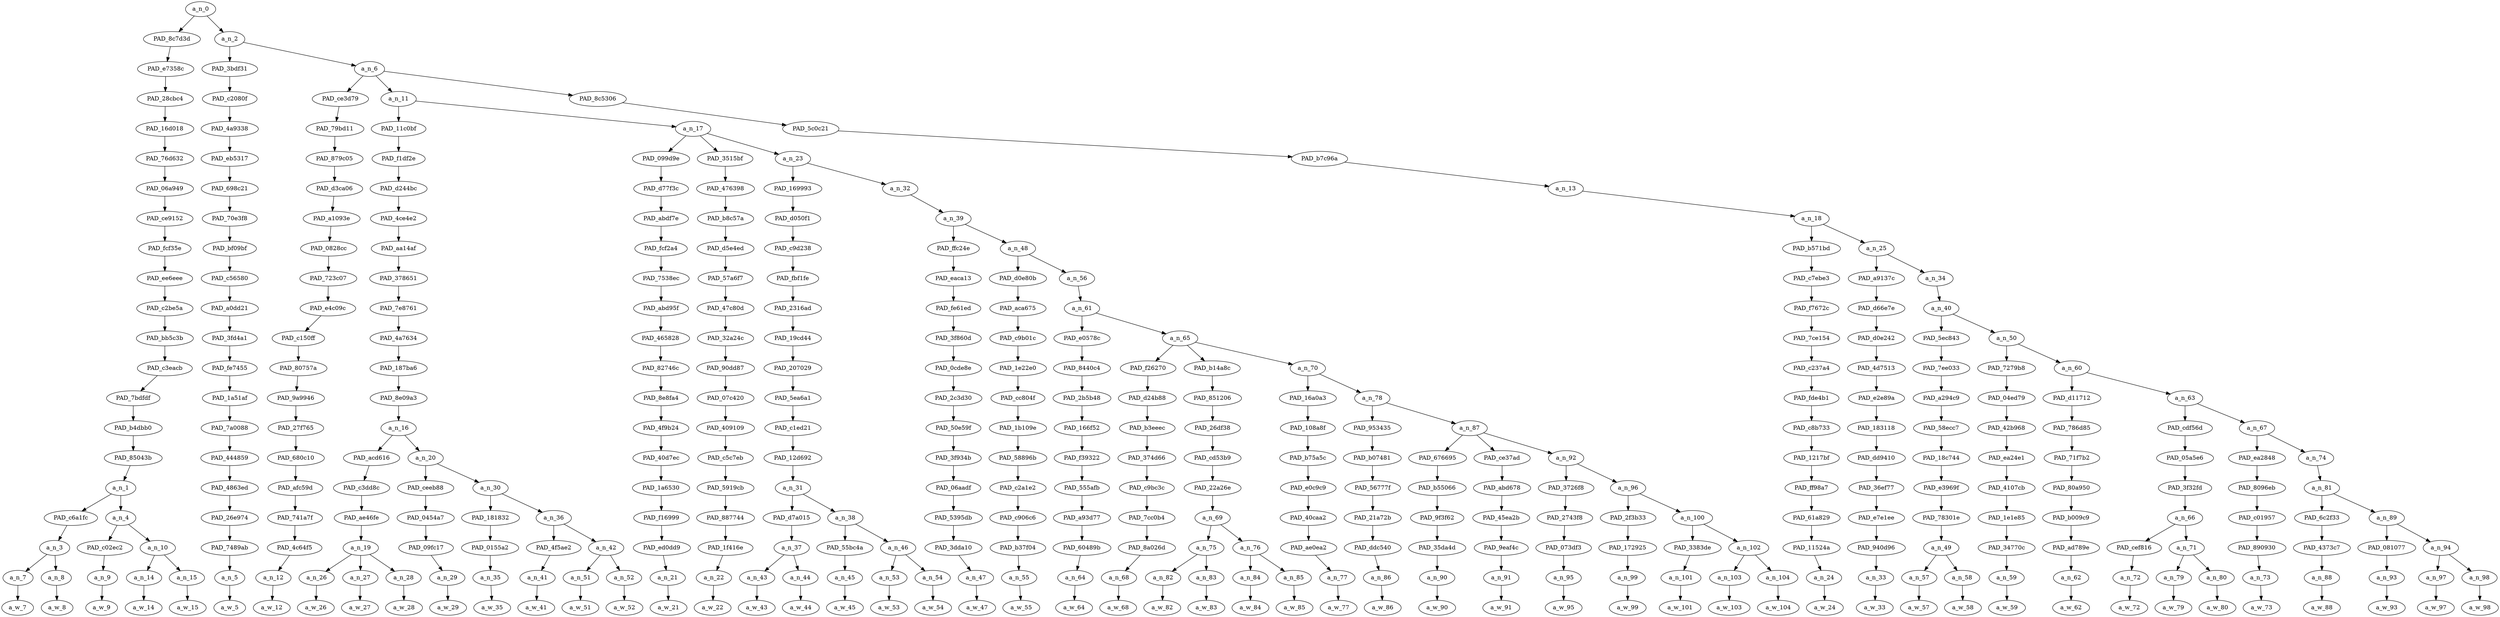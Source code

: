 strict digraph "" {
	a_n_0	[div_dir=-1,
		index=0,
		level=20,
		pos="9.614705403645832,20!",
		text_span="[0, 1, 2, 3, 4, 5, 6, 7, 8, 9, 10, 11, 12, 13, 14, 15, 16, 17, 18, 19, 20, 21, 22, 23, 24, 25, 26, 27, 28, 29, 30, 31, 32, 33, 34, \
35, 36, 37, 38, 39, 40, 41, 42, 43, 44, 45, 46, 47, 48, 49, 50, 51, 52]",
		value=0.99999999];
	PAD_8c7d3d	[div_dir=-1,
		index=0,
		level=19,
		pos="1.625,19!",
		text_span="[0, 1, 2, 3, 4]",
		value=0.19757138];
	a_n_0 -> PAD_8c7d3d;
	a_n_2	[div_dir=1,
		index=1,
		level=19,
		pos="17.604410807291664,19!",
		text_span="[5, 6, 7, 8, 9, 10, 11, 12, 13, 14, 15, 16, 17, 18, 19, 20, 21, 22, 23, 24, 25, 26, 27, 28, 29, 30, 31, 32, 33, 34, 35, 36, 37, \
38, 39, 40, 41, 42, 43, 44, 45, 46, 47, 48, 49, 50, 51, 52]",
		value=0.80240017];
	a_n_0 -> a_n_2;
	PAD_e7358c	[div_dir=-1,
		index=0,
		level=18,
		pos="1.625,18!",
		text_span="[0, 1, 2, 3, 4]",
		value=0.19757138];
	PAD_8c7d3d -> PAD_e7358c;
	PAD_28cbc4	[div_dir=-1,
		index=0,
		level=17,
		pos="1.625,17!",
		text_span="[0, 1, 2, 3, 4]",
		value=0.19757138];
	PAD_e7358c -> PAD_28cbc4;
	PAD_16d018	[div_dir=-1,
		index=0,
		level=16,
		pos="1.625,16!",
		text_span="[0, 1, 2, 3, 4]",
		value=0.19757138];
	PAD_28cbc4 -> PAD_16d018;
	PAD_76d632	[div_dir=-1,
		index=0,
		level=15,
		pos="1.625,15!",
		text_span="[0, 1, 2, 3, 4]",
		value=0.19757138];
	PAD_16d018 -> PAD_76d632;
	PAD_06a949	[div_dir=-1,
		index=0,
		level=14,
		pos="1.625,14!",
		text_span="[0, 1, 2, 3, 4]",
		value=0.19757138];
	PAD_76d632 -> PAD_06a949;
	PAD_ce9152	[div_dir=-1,
		index=0,
		level=13,
		pos="1.625,13!",
		text_span="[0, 1, 2, 3, 4]",
		value=0.19757138];
	PAD_06a949 -> PAD_ce9152;
	PAD_fcf35e	[div_dir=-1,
		index=0,
		level=12,
		pos="1.625,12!",
		text_span="[0, 1, 2, 3, 4]",
		value=0.19757138];
	PAD_ce9152 -> PAD_fcf35e;
	PAD_ee6eee	[div_dir=-1,
		index=0,
		level=11,
		pos="1.625,11!",
		text_span="[0, 1, 2, 3, 4]",
		value=0.19757138];
	PAD_fcf35e -> PAD_ee6eee;
	PAD_c2be5a	[div_dir=-1,
		index=0,
		level=10,
		pos="1.625,10!",
		text_span="[0, 1, 2, 3, 4]",
		value=0.19757138];
	PAD_ee6eee -> PAD_c2be5a;
	PAD_bb5c3b	[div_dir=-1,
		index=0,
		level=9,
		pos="1.625,9!",
		text_span="[0, 1, 2, 3, 4]",
		value=0.19757138];
	PAD_c2be5a -> PAD_bb5c3b;
	PAD_c3eacb	[div_dir=-1,
		index=0,
		level=8,
		pos="1.625,8!",
		text_span="[0, 1, 2, 3, 4]",
		value=0.19757138];
	PAD_bb5c3b -> PAD_c3eacb;
	PAD_7bdfdf	[div_dir=-1,
		index=0,
		level=7,
		pos="1.625,7!",
		text_span="[0, 1, 2, 3, 4]",
		value=0.19757138];
	PAD_c3eacb -> PAD_7bdfdf;
	PAD_b4dbb0	[div_dir=-1,
		index=0,
		level=6,
		pos="1.625,6!",
		text_span="[0, 1, 2, 3, 4]",
		value=0.19757138];
	PAD_7bdfdf -> PAD_b4dbb0;
	PAD_85043b	[div_dir=-1,
		index=0,
		level=5,
		pos="1.625,5!",
		text_span="[0, 1, 2, 3, 4]",
		value=0.19757138];
	PAD_b4dbb0 -> PAD_85043b;
	a_n_1	[div_dir=-1,
		index=0,
		level=4,
		pos="1.625,4!",
		text_span="[0, 1, 2, 3, 4]",
		value=0.19757138];
	PAD_85043b -> a_n_1;
	PAD_c6a1fc	[div_dir=-1,
		index=0,
		level=3,
		pos="0.5,3!",
		text_span="[0, 1]",
		value=0.09337843];
	a_n_1 -> PAD_c6a1fc;
	a_n_4	[div_dir=-1,
		index=1,
		level=3,
		pos="2.75,3!",
		text_span="[2, 3, 4]",
		value=0.10400933];
	a_n_1 -> a_n_4;
	a_n_3	[div_dir=-1,
		index=0,
		level=2,
		pos="0.5,2!",
		text_span="[0, 1]",
		value=0.09337843];
	PAD_c6a1fc -> a_n_3;
	a_n_7	[div_dir=1,
		index=0,
		level=1,
		pos="0.0,1!",
		text_span="[0]",
		value=0.03111547];
	a_n_3 -> a_n_7;
	a_n_8	[div_dir=-1,
		index=1,
		level=1,
		pos="1.0,1!",
		text_span="[1]",
		value=0.06207577];
	a_n_3 -> a_n_8;
	a_w_7	[div_dir=0,
		index=0,
		level=0,
		pos="0,0!",
		text_span="[0]",
		value="<user>"];
	a_n_7 -> a_w_7;
	a_w_8	[div_dir=0,
		index=1,
		level=0,
		pos="1,0!",
		text_span="[1]",
		value=talmud];
	a_n_8 -> a_w_8;
	PAD_c02ec2	[div_dir=1,
		index=1,
		level=2,
		pos="2.0,2!",
		text_span="[2]",
		value=0.02186149];
	a_n_4 -> PAD_c02ec2;
	a_n_10	[div_dir=-1,
		index=2,
		level=2,
		pos="3.5,2!",
		text_span="[3, 4]",
		value=0.08204531];
	a_n_4 -> a_n_10;
	a_n_9	[div_dir=1,
		index=2,
		level=1,
		pos="2.0,1!",
		text_span="[2]",
		value=0.02186149];
	PAD_c02ec2 -> a_n_9;
	a_w_9	[div_dir=0,
		index=2,
		level=0,
		pos="2,0!",
		text_span="[2]",
		value=according];
	a_n_9 -> a_w_9;
	a_n_14	[div_dir=1,
		index=3,
		level=1,
		pos="3.0,1!",
		text_span="[3]",
		value=0.01807758];
	a_n_10 -> a_n_14;
	a_n_15	[div_dir=-1,
		index=4,
		level=1,
		pos="4.0,1!",
		text_span="[4]",
		value=0.06377035];
	a_n_10 -> a_n_15;
	a_w_14	[div_dir=0,
		index=3,
		level=0,
		pos="3,0!",
		text_span="[3]",
		value=to];
	a_n_14 -> a_w_14;
	a_w_15	[div_dir=0,
		index=4,
		level=0,
		pos="4,0!",
		text_span="[4]",
		value=jews];
	a_n_15 -> a_w_15;
	PAD_3bdf31	[div_dir=1,
		index=1,
		level=18,
		pos="5.0,18!",
		text_span="[5]",
		value=0.01965398];
	a_n_2 -> PAD_3bdf31;
	a_n_6	[div_dir=1,
		index=2,
		level=18,
		pos="30.208821614583332,18!",
		text_span="[6, 7, 8, 9, 10, 11, 12, 13, 14, 15, 16, 17, 18, 19, 20, 21, 22, 23, 24, 25, 26, 27, 28, 29, 30, 31, 32, 33, 34, 35, 36, 37, 38, \
39, 40, 41, 42, 43, 44, 45, 46, 47, 48, 49, 50, 51, 52]",
		value=0.78272343];
	a_n_2 -> a_n_6;
	PAD_c2080f	[div_dir=1,
		index=1,
		level=17,
		pos="5.0,17!",
		text_span="[5]",
		value=0.01965398];
	PAD_3bdf31 -> PAD_c2080f;
	PAD_4a9338	[div_dir=1,
		index=1,
		level=16,
		pos="5.0,16!",
		text_span="[5]",
		value=0.01965398];
	PAD_c2080f -> PAD_4a9338;
	PAD_eb5317	[div_dir=1,
		index=1,
		level=15,
		pos="5.0,15!",
		text_span="[5]",
		value=0.01965398];
	PAD_4a9338 -> PAD_eb5317;
	PAD_698c21	[div_dir=1,
		index=1,
		level=14,
		pos="5.0,14!",
		text_span="[5]",
		value=0.01965398];
	PAD_eb5317 -> PAD_698c21;
	PAD_70e3f8	[div_dir=1,
		index=1,
		level=13,
		pos="5.0,13!",
		text_span="[5]",
		value=0.01965398];
	PAD_698c21 -> PAD_70e3f8;
	PAD_bf09bf	[div_dir=1,
		index=1,
		level=12,
		pos="5.0,12!",
		text_span="[5]",
		value=0.01965398];
	PAD_70e3f8 -> PAD_bf09bf;
	PAD_c56580	[div_dir=1,
		index=1,
		level=11,
		pos="5.0,11!",
		text_span="[5]",
		value=0.01965398];
	PAD_bf09bf -> PAD_c56580;
	PAD_a0dd21	[div_dir=1,
		index=1,
		level=10,
		pos="5.0,10!",
		text_span="[5]",
		value=0.01965398];
	PAD_c56580 -> PAD_a0dd21;
	PAD_3fd4a1	[div_dir=1,
		index=1,
		level=9,
		pos="5.0,9!",
		text_span="[5]",
		value=0.01965398];
	PAD_a0dd21 -> PAD_3fd4a1;
	PAD_fe7455	[div_dir=1,
		index=1,
		level=8,
		pos="5.0,8!",
		text_span="[5]",
		value=0.01965398];
	PAD_3fd4a1 -> PAD_fe7455;
	PAD_1a51af	[div_dir=1,
		index=1,
		level=7,
		pos="5.0,7!",
		text_span="[5]",
		value=0.01965398];
	PAD_fe7455 -> PAD_1a51af;
	PAD_7a0088	[div_dir=1,
		index=1,
		level=6,
		pos="5.0,6!",
		text_span="[5]",
		value=0.01965398];
	PAD_1a51af -> PAD_7a0088;
	PAD_444859	[div_dir=1,
		index=1,
		level=5,
		pos="5.0,5!",
		text_span="[5]",
		value=0.01965398];
	PAD_7a0088 -> PAD_444859;
	PAD_4863ed	[div_dir=1,
		index=1,
		level=4,
		pos="5.0,4!",
		text_span="[5]",
		value=0.01965398];
	PAD_444859 -> PAD_4863ed;
	PAD_26e974	[div_dir=1,
		index=2,
		level=3,
		pos="5.0,3!",
		text_span="[5]",
		value=0.01965398];
	PAD_4863ed -> PAD_26e974;
	PAD_7489ab	[div_dir=1,
		index=3,
		level=2,
		pos="5.0,2!",
		text_span="[5]",
		value=0.01965398];
	PAD_26e974 -> PAD_7489ab;
	a_n_5	[div_dir=1,
		index=5,
		level=1,
		pos="5.0,1!",
		text_span="[5]",
		value=0.01965398];
	PAD_7489ab -> a_n_5;
	a_w_5	[div_dir=0,
		index=5,
		level=0,
		pos="5,0!",
		text_span="[5]",
		value=is];
	a_n_5 -> a_w_5;
	PAD_ce3d79	[div_dir=1,
		index=3,
		level=17,
		pos="38.0,17!",
		text_span="[38]",
		value=0.02172641];
	a_n_6 -> PAD_ce3d79;
	a_n_11	[div_dir=1,
		index=2,
		level=17,
		pos="12.38916015625,17!",
		text_span="[6, 7, 8, 9, 10, 11, 12, 13, 14, 15, 16, 17, 18, 19, 20, 21, 22, 23, 24, 25, 26, 27, 28, 29, 30, 31, 32, 33, 34, 35, 36, 37]",
		value=0.58227749];
	a_n_6 -> a_n_11;
	PAD_8c5306	[div_dir=-1,
		index=4,
		level=17,
		pos="40.2373046875,17!",
		text_span="[39, 40, 41, 42, 43, 44, 45, 46, 47, 48, 49, 50, 51, 52]",
		value=0.17869852];
	a_n_6 -> PAD_8c5306;
	PAD_79bd11	[div_dir=1,
		index=4,
		level=16,
		pos="38.0,16!",
		text_span="[38]",
		value=0.02172641];
	PAD_ce3d79 -> PAD_79bd11;
	PAD_879c05	[div_dir=1,
		index=6,
		level=15,
		pos="38.0,15!",
		text_span="[38]",
		value=0.02172641];
	PAD_79bd11 -> PAD_879c05;
	PAD_d3ca06	[div_dir=1,
		index=7,
		level=14,
		pos="38.0,14!",
		text_span="[38]",
		value=0.02172641];
	PAD_879c05 -> PAD_d3ca06;
	PAD_a1093e	[div_dir=1,
		index=7,
		level=13,
		pos="38.0,13!",
		text_span="[38]",
		value=0.02172641];
	PAD_d3ca06 -> PAD_a1093e;
	PAD_0828cc	[div_dir=1,
		index=8,
		level=12,
		pos="38.0,12!",
		text_span="[38]",
		value=0.02172641];
	PAD_a1093e -> PAD_0828cc;
	PAD_723c07	[div_dir=1,
		index=9,
		level=11,
		pos="38.0,11!",
		text_span="[38]",
		value=0.02172641];
	PAD_0828cc -> PAD_723c07;
	PAD_e4c09c	[div_dir=1,
		index=9,
		level=10,
		pos="38.0,10!",
		text_span="[38]",
		value=0.02172641];
	PAD_723c07 -> PAD_e4c09c;
	PAD_c150ff	[div_dir=1,
		index=10,
		level=9,
		pos="38.0,9!",
		text_span="[38]",
		value=0.02172641];
	PAD_e4c09c -> PAD_c150ff;
	PAD_80757a	[div_dir=1,
		index=12,
		level=8,
		pos="38.0,8!",
		text_span="[38]",
		value=0.02172641];
	PAD_c150ff -> PAD_80757a;
	PAD_9a9946	[div_dir=1,
		index=13,
		level=7,
		pos="38.0,7!",
		text_span="[38]",
		value=0.02172641];
	PAD_80757a -> PAD_9a9946;
	PAD_27f765	[div_dir=1,
		index=14,
		level=6,
		pos="38.0,6!",
		text_span="[38]",
		value=0.02172641];
	PAD_9a9946 -> PAD_27f765;
	PAD_680c10	[div_dir=1,
		index=17,
		level=5,
		pos="38.0,5!",
		text_span="[38]",
		value=0.02172641];
	PAD_27f765 -> PAD_680c10;
	PAD_afc59d	[div_dir=1,
		index=19,
		level=4,
		pos="38.0,4!",
		text_span="[38]",
		value=0.02172641];
	PAD_680c10 -> PAD_afc59d;
	PAD_741a7f	[div_dir=1,
		index=23,
		level=3,
		pos="38.0,3!",
		text_span="[38]",
		value=0.02172641];
	PAD_afc59d -> PAD_741a7f;
	PAD_4c64f5	[div_dir=1,
		index=28,
		level=2,
		pos="38.0,2!",
		text_span="[38]",
		value=0.02172641];
	PAD_741a7f -> PAD_4c64f5;
	a_n_12	[div_dir=1,
		index=38,
		level=1,
		pos="38.0,1!",
		text_span="[38]",
		value=0.02172641];
	PAD_4c64f5 -> a_n_12;
	a_w_12	[div_dir=0,
		index=38,
		level=0,
		pos="38,0!",
		text_span="[38]",
		value=plus];
	a_n_12 -> a_w_12;
	PAD_11c0bf	[div_dir=-1,
		index=2,
		level=16,
		pos="8.46875,16!",
		text_span="[6, 7, 8, 9, 10, 11, 12, 13]",
		value=0.14988731];
	a_n_11 -> PAD_11c0bf;
	a_n_17	[div_dir=1,
		index=3,
		level=16,
		pos="16.3095703125,16!",
		text_span="[14, 15, 16, 17, 18, 19, 20, 21, 22, 23, 24, 25, 26, 27, 28, 29, 30, 31, 32, 33, 34, 35, 36, 37]",
		value=0.43238408];
	a_n_11 -> a_n_17;
	PAD_f1df2e	[div_dir=-1,
		index=2,
		level=15,
		pos="8.46875,15!",
		text_span="[6, 7, 8, 9, 10, 11, 12, 13]",
		value=0.14988731];
	PAD_11c0bf -> PAD_f1df2e;
	PAD_d244bc	[div_dir=-1,
		index=2,
		level=14,
		pos="8.46875,14!",
		text_span="[6, 7, 8, 9, 10, 11, 12, 13]",
		value=0.14988731];
	PAD_f1df2e -> PAD_d244bc;
	PAD_4ce4e2	[div_dir=-1,
		index=2,
		level=13,
		pos="8.46875,13!",
		text_span="[6, 7, 8, 9, 10, 11, 12, 13]",
		value=0.14988731];
	PAD_d244bc -> PAD_4ce4e2;
	PAD_aa14af	[div_dir=-1,
		index=2,
		level=12,
		pos="8.46875,12!",
		text_span="[6, 7, 8, 9, 10, 11, 12, 13]",
		value=0.14988731];
	PAD_4ce4e2 -> PAD_aa14af;
	PAD_378651	[div_dir=-1,
		index=2,
		level=11,
		pos="8.46875,11!",
		text_span="[6, 7, 8, 9, 10, 11, 12, 13]",
		value=0.14988731];
	PAD_aa14af -> PAD_378651;
	PAD_7e8761	[div_dir=-1,
		index=2,
		level=10,
		pos="8.46875,10!",
		text_span="[6, 7, 8, 9, 10, 11, 12, 13]",
		value=0.14988731];
	PAD_378651 -> PAD_7e8761;
	PAD_4a7634	[div_dir=-1,
		index=2,
		level=9,
		pos="8.46875,9!",
		text_span="[6, 7, 8, 9, 10, 11, 12, 13]",
		value=0.14988731];
	PAD_7e8761 -> PAD_4a7634;
	PAD_187ba6	[div_dir=-1,
		index=2,
		level=8,
		pos="8.46875,8!",
		text_span="[6, 7, 8, 9, 10, 11, 12, 13]",
		value=0.14988731];
	PAD_4a7634 -> PAD_187ba6;
	PAD_8e09a3	[div_dir=-1,
		index=2,
		level=7,
		pos="8.46875,7!",
		text_span="[6, 7, 8, 9, 10, 11, 12, 13]",
		value=0.14988731];
	PAD_187ba6 -> PAD_8e09a3;
	a_n_16	[div_dir=-1,
		index=2,
		level=6,
		pos="8.46875,6!",
		text_span="[6, 7, 8, 9, 10, 11, 12, 13]",
		value=0.14988731];
	PAD_8e09a3 -> a_n_16;
	PAD_acd616	[div_dir=1,
		index=2,
		level=5,
		pos="7.0,5!",
		text_span="[6, 7, 8]",
		value=0.05696141];
	a_n_16 -> PAD_acd616;
	a_n_20	[div_dir=-1,
		index=3,
		level=5,
		pos="9.9375,5!",
		text_span="[9, 10, 11, 12, 13]",
		value=0.09290357];
	a_n_16 -> a_n_20;
	PAD_c3dd8c	[div_dir=1,
		index=2,
		level=4,
		pos="7.0,4!",
		text_span="[6, 7, 8]",
		value=0.05696141];
	PAD_acd616 -> PAD_c3dd8c;
	PAD_ae46fe	[div_dir=1,
		index=3,
		level=3,
		pos="7.0,3!",
		text_span="[6, 7, 8]",
		value=0.05696141];
	PAD_c3dd8c -> PAD_ae46fe;
	a_n_19	[div_dir=1,
		index=4,
		level=2,
		pos="7.0,2!",
		text_span="[6, 7, 8]",
		value=0.05696141];
	PAD_ae46fe -> a_n_19;
	a_n_26	[div_dir=1,
		index=6,
		level=1,
		pos="6.0,1!",
		text_span="[6]",
		value=0.01378838];
	a_n_19 -> a_n_26;
	a_n_27	[div_dir=1,
		index=7,
		level=1,
		pos="7.0,1!",
		text_span="[7]",
		value=0.01806869];
	a_n_19 -> a_n_27;
	a_n_28	[div_dir=1,
		index=8,
		level=1,
		pos="8.0,1!",
		text_span="[8]",
		value=0.02499557];
	a_n_19 -> a_n_28;
	a_w_26	[div_dir=0,
		index=6,
		level=0,
		pos="6,0!",
		text_span="[6]",
		value=just];
	a_n_26 -> a_w_26;
	a_w_27	[div_dir=0,
		index=7,
		level=0,
		pos="7,0!",
		text_span="[7]",
		value=men];
	a_n_27 -> a_w_27;
	a_w_28	[div_dir=0,
		index=8,
		level=0,
		pos="8,0!",
		text_span="[8]",
		value=commentary];
	a_n_28 -> a_w_28;
	PAD_ceeb88	[div_dir=-1,
		index=3,
		level=4,
		pos="9.0,4!",
		text_span="[9]",
		value=0.03373265];
	a_n_20 -> PAD_ceeb88;
	a_n_30	[div_dir=-1,
		index=4,
		level=4,
		pos="10.875,4!",
		text_span="[10, 11, 12, 13]",
		value=0.05905806];
	a_n_20 -> a_n_30;
	PAD_0454a7	[div_dir=-1,
		index=4,
		level=3,
		pos="9.0,3!",
		text_span="[9]",
		value=0.03373265];
	PAD_ceeb88 -> PAD_0454a7;
	PAD_09fc17	[div_dir=-1,
		index=5,
		level=2,
		pos="9.0,2!",
		text_span="[9]",
		value=0.03373265];
	PAD_0454a7 -> PAD_09fc17;
	a_n_29	[div_dir=-1,
		index=9,
		level=1,
		pos="9.0,1!",
		text_span="[9]",
		value=0.03373265];
	PAD_09fc17 -> a_n_29;
	a_w_29	[div_dir=0,
		index=9,
		level=0,
		pos="9,0!",
		text_span="[9]",
		value=qur];
	a_n_29 -> a_w_29;
	PAD_181832	[div_dir=-1,
		index=5,
		level=3,
		pos="10.0,3!",
		text_span="[10]",
		value=0.01430645];
	a_n_30 -> PAD_181832;
	a_n_36	[div_dir=-1,
		index=6,
		level=3,
		pos="11.75,3!",
		text_span="[11, 12, 13]",
		value=0.04473166];
	a_n_30 -> a_n_36;
	PAD_0155a2	[div_dir=-1,
		index=6,
		level=2,
		pos="10.0,2!",
		text_span="[10]",
		value=0.01430645];
	PAD_181832 -> PAD_0155a2;
	a_n_35	[div_dir=-1,
		index=10,
		level=1,
		pos="10.0,1!",
		text_span="[10]",
		value=0.01430645];
	PAD_0155a2 -> a_n_35;
	a_w_35	[div_dir=0,
		index=10,
		level=0,
		pos="10,0!",
		text_span="[10]",
		value=an];
	a_n_35 -> a_w_35;
	PAD_4f5ae2	[div_dir=1,
		index=7,
		level=2,
		pos="11.0,2!",
		text_span="[11]",
		value=0.01306310];
	a_n_36 -> PAD_4f5ae2;
	a_n_42	[div_dir=-1,
		index=8,
		level=2,
		pos="12.5,2!",
		text_span="[12, 13]",
		value=0.03166523];
	a_n_36 -> a_n_42;
	a_n_41	[div_dir=1,
		index=11,
		level=1,
		pos="11.0,1!",
		text_span="[11]",
		value=0.01306310];
	PAD_4f5ae2 -> a_n_41;
	a_w_41	[div_dir=0,
		index=11,
		level=0,
		pos="11,0!",
		text_span="[11]",
		value=according1];
	a_n_41 -> a_w_41;
	a_n_51	[div_dir=1,
		index=12,
		level=1,
		pos="12.0,1!",
		text_span="[12]",
		value=0.00907297];
	a_n_42 -> a_n_51;
	a_n_52	[div_dir=-1,
		index=13,
		level=1,
		pos="13.0,1!",
		text_span="[13]",
		value=0.02254276];
	a_n_42 -> a_n_52;
	a_w_51	[div_dir=0,
		index=12,
		level=0,
		pos="12,0!",
		text_span="[12]",
		value=to1];
	a_n_51 -> a_w_51;
	a_w_52	[div_dir=0,
		index=13,
		level=0,
		pos="13,0!",
		text_span="[13]",
		value=muslims];
	a_n_52 -> a_w_52;
	PAD_099d9e	[div_dir=1,
		index=3,
		level=15,
		pos="14.0,15!",
		text_span="[14]",
		value=0.01137486];
	a_n_17 -> PAD_099d9e;
	PAD_3515bf	[div_dir=1,
		index=4,
		level=15,
		pos="15.0,15!",
		text_span="[15]",
		value=0.01413311];
	a_n_17 -> PAD_3515bf;
	a_n_23	[div_dir=1,
		index=5,
		level=15,
		pos="19.9287109375,15!",
		text_span="[16, 17, 18, 19, 20, 21, 22, 23, 24, 25, 26, 27, 28, 29, 30, 31, 32, 33, 34, 35, 36, 37]",
		value=0.40685632];
	a_n_17 -> a_n_23;
	PAD_d77f3c	[div_dir=1,
		index=3,
		level=14,
		pos="14.0,14!",
		text_span="[14]",
		value=0.01137486];
	PAD_099d9e -> PAD_d77f3c;
	PAD_abdf7e	[div_dir=1,
		index=3,
		level=13,
		pos="14.0,13!",
		text_span="[14]",
		value=0.01137486];
	PAD_d77f3c -> PAD_abdf7e;
	PAD_fcf2a4	[div_dir=1,
		index=3,
		level=12,
		pos="14.0,12!",
		text_span="[14]",
		value=0.01137486];
	PAD_abdf7e -> PAD_fcf2a4;
	PAD_7538ec	[div_dir=1,
		index=3,
		level=11,
		pos="14.0,11!",
		text_span="[14]",
		value=0.01137486];
	PAD_fcf2a4 -> PAD_7538ec;
	PAD_abd95f	[div_dir=1,
		index=3,
		level=10,
		pos="14.0,10!",
		text_span="[14]",
		value=0.01137486];
	PAD_7538ec -> PAD_abd95f;
	PAD_465828	[div_dir=1,
		index=3,
		level=9,
		pos="14.0,9!",
		text_span="[14]",
		value=0.01137486];
	PAD_abd95f -> PAD_465828;
	PAD_82746c	[div_dir=1,
		index=3,
		level=8,
		pos="14.0,8!",
		text_span="[14]",
		value=0.01137486];
	PAD_465828 -> PAD_82746c;
	PAD_8e8fa4	[div_dir=1,
		index=3,
		level=7,
		pos="14.0,7!",
		text_span="[14]",
		value=0.01137486];
	PAD_82746c -> PAD_8e8fa4;
	PAD_4f9b24	[div_dir=1,
		index=3,
		level=6,
		pos="14.0,6!",
		text_span="[14]",
		value=0.01137486];
	PAD_8e8fa4 -> PAD_4f9b24;
	PAD_40d7ec	[div_dir=1,
		index=4,
		level=5,
		pos="14.0,5!",
		text_span="[14]",
		value=0.01137486];
	PAD_4f9b24 -> PAD_40d7ec;
	PAD_1a6530	[div_dir=1,
		index=5,
		level=4,
		pos="14.0,4!",
		text_span="[14]",
		value=0.01137486];
	PAD_40d7ec -> PAD_1a6530;
	PAD_f16999	[div_dir=1,
		index=7,
		level=3,
		pos="14.0,3!",
		text_span="[14]",
		value=0.01137486];
	PAD_1a6530 -> PAD_f16999;
	PAD_ed0dd9	[div_dir=1,
		index=9,
		level=2,
		pos="14.0,2!",
		text_span="[14]",
		value=0.01137486];
	PAD_f16999 -> PAD_ed0dd9;
	a_n_21	[div_dir=1,
		index=14,
		level=1,
		pos="14.0,1!",
		text_span="[14]",
		value=0.01137486];
	PAD_ed0dd9 -> a_n_21;
	a_w_21	[div_dir=0,
		index=14,
		level=0,
		pos="14,0!",
		text_span="[14]",
		value=is1];
	a_n_21 -> a_w_21;
	PAD_476398	[div_dir=1,
		index=4,
		level=14,
		pos="15.0,14!",
		text_span="[15]",
		value=0.01413311];
	PAD_3515bf -> PAD_476398;
	PAD_b8c57a	[div_dir=1,
		index=4,
		level=13,
		pos="15.0,13!",
		text_span="[15]",
		value=0.01413311];
	PAD_476398 -> PAD_b8c57a;
	PAD_d5e4ed	[div_dir=1,
		index=4,
		level=12,
		pos="15.0,12!",
		text_span="[15]",
		value=0.01413311];
	PAD_b8c57a -> PAD_d5e4ed;
	PAD_57a6f7	[div_dir=1,
		index=4,
		level=11,
		pos="15.0,11!",
		text_span="[15]",
		value=0.01413311];
	PAD_d5e4ed -> PAD_57a6f7;
	PAD_47c80d	[div_dir=1,
		index=4,
		level=10,
		pos="15.0,10!",
		text_span="[15]",
		value=0.01413311];
	PAD_57a6f7 -> PAD_47c80d;
	PAD_32a24c	[div_dir=1,
		index=4,
		level=9,
		pos="15.0,9!",
		text_span="[15]",
		value=0.01413311];
	PAD_47c80d -> PAD_32a24c;
	PAD_90dd87	[div_dir=1,
		index=4,
		level=8,
		pos="15.0,8!",
		text_span="[15]",
		value=0.01413311];
	PAD_32a24c -> PAD_90dd87;
	PAD_07c420	[div_dir=1,
		index=4,
		level=7,
		pos="15.0,7!",
		text_span="[15]",
		value=0.01413311];
	PAD_90dd87 -> PAD_07c420;
	PAD_409109	[div_dir=1,
		index=4,
		level=6,
		pos="15.0,6!",
		text_span="[15]",
		value=0.01413311];
	PAD_07c420 -> PAD_409109;
	PAD_c5c7eb	[div_dir=1,
		index=5,
		level=5,
		pos="15.0,5!",
		text_span="[15]",
		value=0.01413311];
	PAD_409109 -> PAD_c5c7eb;
	PAD_5919cb	[div_dir=1,
		index=6,
		level=4,
		pos="15.0,4!",
		text_span="[15]",
		value=0.01413311];
	PAD_c5c7eb -> PAD_5919cb;
	PAD_887744	[div_dir=1,
		index=8,
		level=3,
		pos="15.0,3!",
		text_span="[15]",
		value=0.01413311];
	PAD_5919cb -> PAD_887744;
	PAD_1f416e	[div_dir=1,
		index=10,
		level=2,
		pos="15.0,2!",
		text_span="[15]",
		value=0.01413311];
	PAD_887744 -> PAD_1f416e;
	a_n_22	[div_dir=1,
		index=15,
		level=1,
		pos="15.0,1!",
		text_span="[15]",
		value=0.01413311];
	PAD_1f416e -> a_n_22;
	a_w_22	[div_dir=0,
		index=15,
		level=0,
		pos="15,0!",
		text_span="[15]",
		value=literally];
	a_n_22 -> a_w_22;
	PAD_169993	[div_dir=1,
		index=5,
		level=14,
		pos="17.625,14!",
		text_span="[16, 17, 18, 19, 20]",
		value=0.06740293];
	a_n_23 -> PAD_169993;
	a_n_32	[div_dir=-1,
		index=6,
		level=14,
		pos="22.232421875,14!",
		text_span="[21, 22, 23, 24, 25, 26, 27, 28, 29, 30, 31, 32, 33, 34, 35, 36, 37]",
		value=0.33944520];
	a_n_23 -> a_n_32;
	PAD_d050f1	[div_dir=1,
		index=5,
		level=13,
		pos="17.625,13!",
		text_span="[16, 17, 18, 19, 20]",
		value=0.06740293];
	PAD_169993 -> PAD_d050f1;
	PAD_c9d238	[div_dir=1,
		index=5,
		level=12,
		pos="17.625,12!",
		text_span="[16, 17, 18, 19, 20]",
		value=0.06740293];
	PAD_d050f1 -> PAD_c9d238;
	PAD_fbf1fe	[div_dir=1,
		index=5,
		level=11,
		pos="17.625,11!",
		text_span="[16, 17, 18, 19, 20]",
		value=0.06740293];
	PAD_c9d238 -> PAD_fbf1fe;
	PAD_2316ad	[div_dir=1,
		index=5,
		level=10,
		pos="17.625,10!",
		text_span="[16, 17, 18, 19, 20]",
		value=0.06740293];
	PAD_fbf1fe -> PAD_2316ad;
	PAD_19cd44	[div_dir=1,
		index=5,
		level=9,
		pos="17.625,9!",
		text_span="[16, 17, 18, 19, 20]",
		value=0.06740293];
	PAD_2316ad -> PAD_19cd44;
	PAD_207029	[div_dir=1,
		index=5,
		level=8,
		pos="17.625,8!",
		text_span="[16, 17, 18, 19, 20]",
		value=0.06740293];
	PAD_19cd44 -> PAD_207029;
	PAD_5ea6a1	[div_dir=1,
		index=5,
		level=7,
		pos="17.625,7!",
		text_span="[16, 17, 18, 19, 20]",
		value=0.06740293];
	PAD_207029 -> PAD_5ea6a1;
	PAD_c1ed21	[div_dir=1,
		index=5,
		level=6,
		pos="17.625,6!",
		text_span="[16, 17, 18, 19, 20]",
		value=0.06740293];
	PAD_5ea6a1 -> PAD_c1ed21;
	PAD_12d692	[div_dir=1,
		index=6,
		level=5,
		pos="17.625,5!",
		text_span="[16, 17, 18, 19, 20]",
		value=0.06740293];
	PAD_c1ed21 -> PAD_12d692;
	a_n_31	[div_dir=1,
		index=7,
		level=4,
		pos="17.625,4!",
		text_span="[16, 17, 18, 19, 20]",
		value=0.06740293];
	PAD_12d692 -> a_n_31;
	PAD_d7a015	[div_dir=1,
		index=9,
		level=3,
		pos="16.5,3!",
		text_span="[16, 17]",
		value=0.02119364];
	a_n_31 -> PAD_d7a015;
	a_n_38	[div_dir=1,
		index=10,
		level=3,
		pos="18.75,3!",
		text_span="[18, 19, 20]",
		value=0.04617388];
	a_n_31 -> a_n_38;
	a_n_37	[div_dir=1,
		index=11,
		level=2,
		pos="16.5,2!",
		text_span="[16, 17]",
		value=0.02119364];
	PAD_d7a015 -> a_n_37;
	a_n_43	[div_dir=1,
		index=16,
		level=1,
		pos="16.0,1!",
		text_span="[16]",
		value=0.00952094];
	a_n_37 -> a_n_43;
	a_n_44	[div_dir=1,
		index=17,
		level=1,
		pos="17.0,1!",
		text_span="[17]",
		value=0.01164769];
	a_n_37 -> a_n_44;
	a_w_43	[div_dir=0,
		index=16,
		level=0,
		pos="16,0!",
		text_span="[16]",
		value=the];
	a_n_43 -> a_w_43;
	a_w_44	[div_dir=0,
		index=17,
		level=0,
		pos="17,0!",
		text_span="[17]",
		value=word];
	a_n_44 -> a_w_44;
	PAD_55bc4a	[div_dir=-1,
		index=12,
		level=2,
		pos="18.0,2!",
		text_span="[18]",
		value=0.00946431];
	a_n_38 -> PAD_55bc4a;
	a_n_46	[div_dir=1,
		index=13,
		level=2,
		pos="19.5,2!",
		text_span="[19, 20]",
		value=0.03668432];
	a_n_38 -> a_n_46;
	a_n_45	[div_dir=-1,
		index=18,
		level=1,
		pos="18.0,1!",
		text_span="[18]",
		value=0.00946431];
	PAD_55bc4a -> a_n_45;
	a_w_45	[div_dir=0,
		index=18,
		level=0,
		pos="18,0!",
		text_span="[18]",
		value=of];
	a_n_45 -> a_w_45;
	a_n_53	[div_dir=1,
		index=19,
		level=1,
		pos="19.0,1!",
		text_span="[19]",
		value=0.01915669];
	a_n_46 -> a_n_53;
	a_n_54	[div_dir=1,
		index=20,
		level=1,
		pos="20.0,1!",
		text_span="[20]",
		value=0.01747945];
	a_n_46 -> a_n_54;
	a_w_53	[div_dir=0,
		index=19,
		level=0,
		pos="19,0!",
		text_span="[19]",
		value=allah];
	a_n_53 -> a_w_53;
	a_w_54	[div_dir=0,
		index=20,
		level=0,
		pos="20,0!",
		text_span="[20]",
		value=god];
	a_n_54 -> a_w_54;
	a_n_39	[div_dir=-1,
		index=6,
		level=13,
		pos="22.232421875,13!",
		text_span="[21, 22, 23, 24, 25, 26, 27, 28, 29, 30, 31, 32, 33, 34, 35, 36, 37]",
		value=0.33943493];
	a_n_32 -> a_n_39;
	PAD_ffc24e	[div_dir=-1,
		index=6,
		level=12,
		pos="21.0,12!",
		text_span="[21]",
		value=0.01371175];
	a_n_39 -> PAD_ffc24e;
	a_n_48	[div_dir=1,
		index=7,
		level=12,
		pos="23.46484375,12!",
		text_span="[22, 23, 24, 25, 26, 27, 28, 29, 30, 31, 32, 33, 34, 35, 36, 37]",
		value=0.32571292];
	a_n_39 -> a_n_48;
	PAD_eaca13	[div_dir=-1,
		index=6,
		level=11,
		pos="21.0,11!",
		text_span="[21]",
		value=0.01371175];
	PAD_ffc24e -> PAD_eaca13;
	PAD_fe61ed	[div_dir=-1,
		index=6,
		level=10,
		pos="21.0,10!",
		text_span="[21]",
		value=0.01371175];
	PAD_eaca13 -> PAD_fe61ed;
	PAD_3f860d	[div_dir=-1,
		index=6,
		level=9,
		pos="21.0,9!",
		text_span="[21]",
		value=0.01371175];
	PAD_fe61ed -> PAD_3f860d;
	PAD_0cde8e	[div_dir=-1,
		index=6,
		level=8,
		pos="21.0,8!",
		text_span="[21]",
		value=0.01371175];
	PAD_3f860d -> PAD_0cde8e;
	PAD_2c3d30	[div_dir=-1,
		index=6,
		level=7,
		pos="21.0,7!",
		text_span="[21]",
		value=0.01371175];
	PAD_0cde8e -> PAD_2c3d30;
	PAD_50e59f	[div_dir=-1,
		index=6,
		level=6,
		pos="21.0,6!",
		text_span="[21]",
		value=0.01371175];
	PAD_2c3d30 -> PAD_50e59f;
	PAD_3f934b	[div_dir=-1,
		index=7,
		level=5,
		pos="21.0,5!",
		text_span="[21]",
		value=0.01371175];
	PAD_50e59f -> PAD_3f934b;
	PAD_06aadf	[div_dir=-1,
		index=8,
		level=4,
		pos="21.0,4!",
		text_span="[21]",
		value=0.01371175];
	PAD_3f934b -> PAD_06aadf;
	PAD_5395db	[div_dir=-1,
		index=11,
		level=3,
		pos="21.0,3!",
		text_span="[21]",
		value=0.01371175];
	PAD_06aadf -> PAD_5395db;
	PAD_3dda10	[div_dir=-1,
		index=14,
		level=2,
		pos="21.0,2!",
		text_span="[21]",
		value=0.01371175];
	PAD_5395db -> PAD_3dda10;
	a_n_47	[div_dir=-1,
		index=21,
		level=1,
		pos="21.0,1!",
		text_span="[21]",
		value=0.01371175];
	PAD_3dda10 -> a_n_47;
	a_w_47	[div_dir=0,
		index=21,
		level=0,
		pos="21,0!",
		text_span="[21]",
		value=we];
	a_n_47 -> a_w_47;
	PAD_d0e80b	[div_dir=1,
		index=7,
		level=11,
		pos="22.0,11!",
		text_span="[22]",
		value=0.01052251];
	a_n_48 -> PAD_d0e80b;
	a_n_56	[div_dir=1,
		index=8,
		level=11,
		pos="24.9296875,11!",
		text_span="[23, 24, 25, 26, 27, 28, 29, 30, 31, 32, 33, 34, 35, 36, 37]",
		value=0.31518169];
	a_n_48 -> a_n_56;
	PAD_aca675	[div_dir=1,
		index=7,
		level=10,
		pos="22.0,10!",
		text_span="[22]",
		value=0.01052251];
	PAD_d0e80b -> PAD_aca675;
	PAD_c9b01c	[div_dir=1,
		index=7,
		level=9,
		pos="22.0,9!",
		text_span="[22]",
		value=0.01052251];
	PAD_aca675 -> PAD_c9b01c;
	PAD_1e22e0	[div_dir=1,
		index=7,
		level=8,
		pos="22.0,8!",
		text_span="[22]",
		value=0.01052251];
	PAD_c9b01c -> PAD_1e22e0;
	PAD_cc804f	[div_dir=1,
		index=7,
		level=7,
		pos="22.0,7!",
		text_span="[22]",
		value=0.01052251];
	PAD_1e22e0 -> PAD_cc804f;
	PAD_1b109e	[div_dir=1,
		index=7,
		level=6,
		pos="22.0,6!",
		text_span="[22]",
		value=0.01052251];
	PAD_cc804f -> PAD_1b109e;
	PAD_58896b	[div_dir=1,
		index=8,
		level=5,
		pos="22.0,5!",
		text_span="[22]",
		value=0.01052251];
	PAD_1b109e -> PAD_58896b;
	PAD_c2a1e2	[div_dir=1,
		index=9,
		level=4,
		pos="22.0,4!",
		text_span="[22]",
		value=0.01052251];
	PAD_58896b -> PAD_c2a1e2;
	PAD_c906c6	[div_dir=1,
		index=12,
		level=3,
		pos="22.0,3!",
		text_span="[22]",
		value=0.01052251];
	PAD_c2a1e2 -> PAD_c906c6;
	PAD_b37f04	[div_dir=1,
		index=15,
		level=2,
		pos="22.0,2!",
		text_span="[22]",
		value=0.01052251];
	PAD_c906c6 -> PAD_b37f04;
	a_n_55	[div_dir=1,
		index=22,
		level=1,
		pos="22.0,1!",
		text_span="[22]",
		value=0.01052251];
	PAD_b37f04 -> a_n_55;
	a_w_55	[div_dir=0,
		index=22,
		level=0,
		pos="22,0!",
		text_span="[22]",
		value=have];
	a_n_55 -> a_w_55;
	a_n_61	[div_dir=1,
		index=8,
		level=10,
		pos="24.9296875,10!",
		text_span="[23, 24, 25, 26, 27, 28, 29, 30, 31, 32, 33, 34, 35, 36, 37]",
		value=0.31517283];
	a_n_56 -> a_n_61;
	PAD_e0578c	[div_dir=-1,
		index=8,
		level=9,
		pos="23.0,9!",
		text_span="[23]",
		value=0.00842794];
	a_n_61 -> PAD_e0578c;
	a_n_65	[div_dir=1,
		index=9,
		level=9,
		pos="26.859375,9!",
		text_span="[24, 25, 26, 27, 28, 29, 30, 31, 32, 33, 34, 35, 36, 37]",
		value=0.30673603];
	a_n_61 -> a_n_65;
	PAD_8440c4	[div_dir=-1,
		index=8,
		level=8,
		pos="23.0,8!",
		text_span="[23]",
		value=0.00842794];
	PAD_e0578c -> PAD_8440c4;
	PAD_2b5b48	[div_dir=-1,
		index=8,
		level=7,
		pos="23.0,7!",
		text_span="[23]",
		value=0.00842794];
	PAD_8440c4 -> PAD_2b5b48;
	PAD_166f52	[div_dir=-1,
		index=8,
		level=6,
		pos="23.0,6!",
		text_span="[23]",
		value=0.00842794];
	PAD_2b5b48 -> PAD_166f52;
	PAD_f39322	[div_dir=-1,
		index=9,
		level=5,
		pos="23.0,5!",
		text_span="[23]",
		value=0.00842794];
	PAD_166f52 -> PAD_f39322;
	PAD_555afb	[div_dir=-1,
		index=10,
		level=4,
		pos="23.0,4!",
		text_span="[23]",
		value=0.00842794];
	PAD_f39322 -> PAD_555afb;
	PAD_a93d77	[div_dir=-1,
		index=13,
		level=3,
		pos="23.0,3!",
		text_span="[23]",
		value=0.00842794];
	PAD_555afb -> PAD_a93d77;
	PAD_60489b	[div_dir=-1,
		index=16,
		level=2,
		pos="23.0,2!",
		text_span="[23]",
		value=0.00842794];
	PAD_a93d77 -> PAD_60489b;
	a_n_64	[div_dir=-1,
		index=23,
		level=1,
		pos="23.0,1!",
		text_span="[23]",
		value=0.00842794];
	PAD_60489b -> a_n_64;
	a_w_64	[div_dir=0,
		index=23,
		level=0,
		pos="23,0!",
		text_span="[23]",
		value=to2];
	a_n_64 -> a_w_64;
	PAD_f26270	[div_dir=-1,
		index=9,
		level=8,
		pos="24.0,8!",
		text_span="[24]",
		value=0.02003692];
	a_n_65 -> PAD_f26270;
	PAD_b14a8c	[div_dir=-1,
		index=10,
		level=8,
		pos="26.5,8!",
		text_span="[25, 26, 27, 28]",
		value=0.07065521];
	a_n_65 -> PAD_b14a8c;
	a_n_70	[div_dir=1,
		index=11,
		level=8,
		pos="30.078125,8!",
		text_span="[29, 30, 31, 32, 33, 34, 35, 36, 37]",
		value=0.21603323];
	a_n_65 -> a_n_70;
	PAD_d24b88	[div_dir=-1,
		index=9,
		level=7,
		pos="24.0,7!",
		text_span="[24]",
		value=0.02003692];
	PAD_f26270 -> PAD_d24b88;
	PAD_b3eeec	[div_dir=-1,
		index=9,
		level=6,
		pos="24.0,6!",
		text_span="[24]",
		value=0.02003692];
	PAD_d24b88 -> PAD_b3eeec;
	PAD_374d66	[div_dir=-1,
		index=10,
		level=5,
		pos="24.0,5!",
		text_span="[24]",
		value=0.02003692];
	PAD_b3eeec -> PAD_374d66;
	PAD_c9bc3c	[div_dir=-1,
		index=11,
		level=4,
		pos="24.0,4!",
		text_span="[24]",
		value=0.02003692];
	PAD_374d66 -> PAD_c9bc3c;
	PAD_7cc0b4	[div_dir=-1,
		index=14,
		level=3,
		pos="24.0,3!",
		text_span="[24]",
		value=0.02003692];
	PAD_c9bc3c -> PAD_7cc0b4;
	PAD_8a026d	[div_dir=-1,
		index=17,
		level=2,
		pos="24.0,2!",
		text_span="[24]",
		value=0.02003692];
	PAD_7cc0b4 -> PAD_8a026d;
	a_n_68	[div_dir=-1,
		index=24,
		level=1,
		pos="24.0,1!",
		text_span="[24]",
		value=0.02003692];
	PAD_8a026d -> a_n_68;
	a_w_68	[div_dir=0,
		index=24,
		level=0,
		pos="24,0!",
		text_span="[24]",
		value=attack];
	a_n_68 -> a_w_68;
	PAD_851206	[div_dir=-1,
		index=10,
		level=7,
		pos="26.5,7!",
		text_span="[25, 26, 27, 28]",
		value=0.07065521];
	PAD_b14a8c -> PAD_851206;
	PAD_26df38	[div_dir=-1,
		index=10,
		level=6,
		pos="26.5,6!",
		text_span="[25, 26, 27, 28]",
		value=0.07065521];
	PAD_851206 -> PAD_26df38;
	PAD_cd53b9	[div_dir=-1,
		index=11,
		level=5,
		pos="26.5,5!",
		text_span="[25, 26, 27, 28]",
		value=0.07065521];
	PAD_26df38 -> PAD_cd53b9;
	PAD_22a26e	[div_dir=-1,
		index=12,
		level=4,
		pos="26.5,4!",
		text_span="[25, 26, 27, 28]",
		value=0.07065521];
	PAD_cd53b9 -> PAD_22a26e;
	a_n_69	[div_dir=-1,
		index=15,
		level=3,
		pos="26.5,3!",
		text_span="[25, 26, 27, 28]",
		value=0.07065521];
	PAD_22a26e -> a_n_69;
	a_n_75	[div_dir=1,
		index=18,
		level=2,
		pos="25.5,2!",
		text_span="[25, 26]",
		value=0.04055300];
	a_n_69 -> a_n_75;
	a_n_76	[div_dir=-1,
		index=19,
		level=2,
		pos="27.5,2!",
		text_span="[27, 28]",
		value=0.03010201];
	a_n_69 -> a_n_76;
	a_n_82	[div_dir=-1,
		index=25,
		level=1,
		pos="25.0,1!",
		text_span="[25]",
		value=0.01137241];
	a_n_75 -> a_n_82;
	a_n_83	[div_dir=1,
		index=26,
		level=1,
		pos="26.0,1!",
		text_span="[26]",
		value=0.02916732];
	a_n_75 -> a_n_83;
	a_w_82	[div_dir=0,
		index=25,
		level=0,
		pos="25,0!",
		text_span="[25]",
		value=the1];
	a_n_82 -> a_w_82;
	a_w_83	[div_dir=0,
		index=26,
		level=0,
		pos="26,0!",
		text_span="[26]",
		value=qur1];
	a_n_83 -> a_w_83;
	a_n_84	[div_dir=-1,
		index=27,
		level=1,
		pos="27.0,1!",
		text_span="[27]",
		value=0.01449416];
	a_n_76 -> a_n_84;
	a_n_85	[div_dir=1,
		index=28,
		level=1,
		pos="28.0,1!",
		text_span="[28]",
		value=0.01559436];
	a_n_76 -> a_n_85;
	a_w_84	[div_dir=0,
		index=27,
		level=0,
		pos="27,0!",
		text_span="[27]",
		value=an1];
	a_n_84 -> a_w_84;
	a_w_85	[div_dir=0,
		index=28,
		level=0,
		pos="28,0!",
		text_span="[28]",
		value=first];
	a_n_85 -> a_w_85;
	PAD_16a0a3	[div_dir=1,
		index=11,
		level=7,
		pos="29.0,7!",
		text_span="[29]",
		value=0.02257184];
	a_n_70 -> PAD_16a0a3;
	a_n_78	[div_dir=-1,
		index=12,
		level=7,
		pos="31.15625,7!",
		text_span="[30, 31, 32, 33, 34, 35, 36, 37]",
		value=0.19343874];
	a_n_70 -> a_n_78;
	PAD_108a8f	[div_dir=1,
		index=11,
		level=6,
		pos="29.0,6!",
		text_span="[29]",
		value=0.02257184];
	PAD_16a0a3 -> PAD_108a8f;
	PAD_b75a5c	[div_dir=1,
		index=12,
		level=5,
		pos="29.0,5!",
		text_span="[29]",
		value=0.02257184];
	PAD_108a8f -> PAD_b75a5c;
	PAD_e0c9c9	[div_dir=1,
		index=13,
		level=4,
		pos="29.0,4!",
		text_span="[29]",
		value=0.02257184];
	PAD_b75a5c -> PAD_e0c9c9;
	PAD_40caa2	[div_dir=1,
		index=16,
		level=3,
		pos="29.0,3!",
		text_span="[29]",
		value=0.02257184];
	PAD_e0c9c9 -> PAD_40caa2;
	PAD_ae0ea2	[div_dir=1,
		index=20,
		level=2,
		pos="29.0,2!",
		text_span="[29]",
		value=0.02257184];
	PAD_40caa2 -> PAD_ae0ea2;
	a_n_77	[div_dir=1,
		index=29,
		level=1,
		pos="29.0,1!",
		text_span="[29]",
		value=0.02257184];
	PAD_ae0ea2 -> a_n_77;
	a_w_77	[div_dir=0,
		index=29,
		level=0,
		pos="29,0!",
		text_span="[29]",
		value=because];
	a_n_77 -> a_w_77;
	PAD_953435	[div_dir=-1,
		index=12,
		level=6,
		pos="30.0,6!",
		text_span="[30]",
		value=0.07211797];
	a_n_78 -> PAD_953435;
	a_n_87	[div_dir=1,
		index=13,
		level=6,
		pos="32.3125,6!",
		text_span="[31, 32, 33, 34, 35, 36, 37]",
		value=0.12125274];
	a_n_78 -> a_n_87;
	PAD_b07481	[div_dir=-1,
		index=13,
		level=5,
		pos="30.0,5!",
		text_span="[30]",
		value=0.07211797];
	PAD_953435 -> PAD_b07481;
	PAD_56777f	[div_dir=-1,
		index=14,
		level=4,
		pos="30.0,4!",
		text_span="[30]",
		value=0.07211797];
	PAD_b07481 -> PAD_56777f;
	PAD_21a72b	[div_dir=-1,
		index=17,
		level=3,
		pos="30.0,3!",
		text_span="[30]",
		value=0.07211797];
	PAD_56777f -> PAD_21a72b;
	PAD_ddc540	[div_dir=-1,
		index=21,
		level=2,
		pos="30.0,2!",
		text_span="[30]",
		value=0.07211797];
	PAD_21a72b -> PAD_ddc540;
	a_n_86	[div_dir=-1,
		index=30,
		level=1,
		pos="30.0,1!",
		text_span="[30]",
		value=0.07211797];
	PAD_ddc540 -> a_n_86;
	a_w_86	[div_dir=0,
		index=30,
		level=0,
		pos="30,0!",
		text_span="[30]",
		value=jews1];
	a_n_86 -> a_w_86;
	PAD_676695	[div_dir=-1,
		index=14,
		level=5,
		pos="31.0,5!",
		text_span="[31]",
		value=0.01786690];
	a_n_87 -> PAD_676695;
	PAD_ce37ad	[div_dir=1,
		index=15,
		level=5,
		pos="32.0,5!",
		text_span="[32]",
		value=0.01038549];
	a_n_87 -> PAD_ce37ad;
	a_n_92	[div_dir=1,
		index=16,
		level=5,
		pos="33.9375,5!",
		text_span="[33, 34, 35, 36, 37]",
		value=0.09288061];
	a_n_87 -> a_n_92;
	PAD_b55066	[div_dir=-1,
		index=15,
		level=4,
		pos="31.0,4!",
		text_span="[31]",
		value=0.01786690];
	PAD_676695 -> PAD_b55066;
	PAD_9f3f62	[div_dir=-1,
		index=18,
		level=3,
		pos="31.0,3!",
		text_span="[31]",
		value=0.01786690];
	PAD_b55066 -> PAD_9f3f62;
	PAD_35da4d	[div_dir=-1,
		index=22,
		level=2,
		pos="31.0,2!",
		text_span="[31]",
		value=0.01786690];
	PAD_9f3f62 -> PAD_35da4d;
	a_n_90	[div_dir=-1,
		index=31,
		level=1,
		pos="31.0,1!",
		text_span="[31]",
		value=0.01786690];
	PAD_35da4d -> a_n_90;
	a_w_90	[div_dir=0,
		index=31,
		level=0,
		pos="31,0!",
		text_span="[31]",
		value=are];
	a_n_90 -> a_w_90;
	PAD_abd678	[div_dir=1,
		index=16,
		level=4,
		pos="32.0,4!",
		text_span="[32]",
		value=0.01038549];
	PAD_ce37ad -> PAD_abd678;
	PAD_45ea2b	[div_dir=1,
		index=19,
		level=3,
		pos="32.0,3!",
		text_span="[32]",
		value=0.01038549];
	PAD_abd678 -> PAD_45ea2b;
	PAD_9eaf4c	[div_dir=1,
		index=23,
		level=2,
		pos="32.0,2!",
		text_span="[32]",
		value=0.01038549];
	PAD_45ea2b -> PAD_9eaf4c;
	a_n_91	[div_dir=1,
		index=32,
		level=1,
		pos="32.0,1!",
		text_span="[32]",
		value=0.01038549];
	PAD_9eaf4c -> a_n_91;
	a_w_91	[div_dir=0,
		index=32,
		level=0,
		pos="32,0!",
		text_span="[32]",
		value=not];
	a_n_91 -> a_w_91;
	PAD_3726f8	[div_dir=1,
		index=17,
		level=4,
		pos="33.0,4!",
		text_span="[33]",
		value=0.02014581];
	a_n_92 -> PAD_3726f8;
	a_n_96	[div_dir=1,
		index=18,
		level=4,
		pos="34.875,4!",
		text_span="[34, 35, 36, 37]",
		value=0.07258917];
	a_n_92 -> a_n_96;
	PAD_2743f8	[div_dir=1,
		index=20,
		level=3,
		pos="33.0,3!",
		text_span="[33]",
		value=0.02014581];
	PAD_3726f8 -> PAD_2743f8;
	PAD_073df3	[div_dir=1,
		index=24,
		level=2,
		pos="33.0,2!",
		text_span="[33]",
		value=0.02014581];
	PAD_2743f8 -> PAD_073df3;
	a_n_95	[div_dir=1,
		index=33,
		level=1,
		pos="33.0,1!",
		text_span="[33]",
		value=0.02014581];
	PAD_073df3 -> a_n_95;
	a_w_95	[div_dir=0,
		index=33,
		level=0,
		pos="33,0!",
		text_span="[33]",
		value=flying];
	a_n_95 -> a_w_95;
	PAD_2f3b33	[div_dir=-1,
		index=21,
		level=3,
		pos="34.0,3!",
		text_span="[34]",
		value=0.01222507];
	a_n_96 -> PAD_2f3b33;
	a_n_100	[div_dir=1,
		index=22,
		level=3,
		pos="35.75,3!",
		text_span="[35, 36, 37]",
		value=0.06025080];
	a_n_96 -> a_n_100;
	PAD_172925	[div_dir=-1,
		index=25,
		level=2,
		pos="34.0,2!",
		text_span="[34]",
		value=0.01222507];
	PAD_2f3b33 -> PAD_172925;
	a_n_99	[div_dir=-1,
		index=34,
		level=1,
		pos="34.0,1!",
		text_span="[34]",
		value=0.01222507];
	PAD_172925 -> a_n_99;
	a_w_99	[div_dir=0,
		index=34,
		level=0,
		pos="34,0!",
		text_span="[34]",
		value=into];
	a_n_99 -> a_w_99;
	PAD_3383de	[div_dir=1,
		index=26,
		level=2,
		pos="35.0,2!",
		text_span="[35]",
		value=0.01920601];
	a_n_100 -> PAD_3383de;
	a_n_102	[div_dir=1,
		index=27,
		level=2,
		pos="36.5,2!",
		text_span="[36, 37]",
		value=0.04091251];
	a_n_100 -> a_n_102;
	a_n_101	[div_dir=1,
		index=35,
		level=1,
		pos="35.0,1!",
		text_span="[35]",
		value=0.01920601];
	PAD_3383de -> a_n_101;
	a_w_101	[div_dir=0,
		index=35,
		level=0,
		pos="35,0!",
		text_span="[35]",
		value=buildings];
	a_n_101 -> a_w_101;
	a_n_103	[div_dir=1,
		index=36,
		level=1,
		pos="36.0,1!",
		text_span="[36]",
		value=0.02268514];
	a_n_102 -> a_n_103;
	a_n_104	[div_dir=1,
		index=37,
		level=1,
		pos="37.0,1!",
		text_span="[37]",
		value=0.01818961];
	a_n_102 -> a_n_104;
	a_w_103	[div_dir=0,
		index=36,
		level=0,
		pos="36,0!",
		text_span="[36]",
		value=killing];
	a_n_103 -> a_w_103;
	a_w_104	[div_dir=0,
		index=37,
		level=0,
		pos="37,0!",
		text_span="[37]",
		value=people];
	a_n_104 -> a_w_104;
	PAD_5c0c21	[div_dir=-1,
		index=5,
		level=16,
		pos="40.2373046875,16!",
		text_span="[39, 40, 41, 42, 43, 44, 45, 46, 47, 48, 49, 50, 51, 52]",
		value=0.17869852];
	PAD_8c5306 -> PAD_5c0c21;
	PAD_b7c96a	[div_dir=-1,
		index=7,
		level=15,
		pos="40.2373046875,15!",
		text_span="[39, 40, 41, 42, 43, 44, 45, 46, 47, 48, 49, 50, 51, 52]",
		value=0.17869852];
	PAD_5c0c21 -> PAD_b7c96a;
	a_n_13	[div_dir=-1,
		index=8,
		level=14,
		pos="40.2373046875,14!",
		text_span="[39, 40, 41, 42, 43, 44, 45, 46, 47, 48, 49, 50, 51, 52]",
		value=0.17869852];
	PAD_b7c96a -> a_n_13;
	a_n_18	[div_dir=-1,
		index=8,
		level=13,
		pos="40.2373046875,13!",
		text_span="[39, 40, 41, 42, 43, 44, 45, 46, 47, 48, 49, 50, 51, 52]",
		value=0.17869568];
	a_n_13 -> a_n_18;
	PAD_b571bd	[div_dir=-1,
		index=9,
		level=12,
		pos="39.0,12!",
		text_span="[39]",
		value=0.01167795];
	a_n_18 -> PAD_b571bd;
	a_n_25	[div_dir=-1,
		index=10,
		level=12,
		pos="41.474609375,12!",
		text_span="[40, 41, 42, 43, 44, 45, 46, 47, 48, 49, 50, 51, 52]",
		value=0.16701489];
	a_n_18 -> a_n_25;
	PAD_c7ebe3	[div_dir=-1,
		index=10,
		level=11,
		pos="39.0,11!",
		text_span="[39]",
		value=0.01167795];
	PAD_b571bd -> PAD_c7ebe3;
	PAD_f7672c	[div_dir=-1,
		index=10,
		level=10,
		pos="39.0,10!",
		text_span="[39]",
		value=0.01167795];
	PAD_c7ebe3 -> PAD_f7672c;
	PAD_7ce154	[div_dir=-1,
		index=11,
		level=9,
		pos="39.0,9!",
		text_span="[39]",
		value=0.01167795];
	PAD_f7672c -> PAD_7ce154;
	PAD_c237a4	[div_dir=-1,
		index=13,
		level=8,
		pos="39.0,8!",
		text_span="[39]",
		value=0.01167795];
	PAD_7ce154 -> PAD_c237a4;
	PAD_fde4b1	[div_dir=-1,
		index=14,
		level=7,
		pos="39.0,7!",
		text_span="[39]",
		value=0.01167795];
	PAD_c237a4 -> PAD_fde4b1;
	PAD_c8b733	[div_dir=-1,
		index=15,
		level=6,
		pos="39.0,6!",
		text_span="[39]",
		value=0.01167795];
	PAD_fde4b1 -> PAD_c8b733;
	PAD_1217bf	[div_dir=-1,
		index=18,
		level=5,
		pos="39.0,5!",
		text_span="[39]",
		value=0.01167795];
	PAD_c8b733 -> PAD_1217bf;
	PAD_ff98a7	[div_dir=-1,
		index=20,
		level=4,
		pos="39.0,4!",
		text_span="[39]",
		value=0.01167795];
	PAD_1217bf -> PAD_ff98a7;
	PAD_61a829	[div_dir=-1,
		index=24,
		level=3,
		pos="39.0,3!",
		text_span="[39]",
		value=0.01167795];
	PAD_ff98a7 -> PAD_61a829;
	PAD_11524a	[div_dir=-1,
		index=29,
		level=2,
		pos="39.0,2!",
		text_span="[39]",
		value=0.01167795];
	PAD_61a829 -> PAD_11524a;
	a_n_24	[div_dir=-1,
		index=39,
		level=1,
		pos="39.0,1!",
		text_span="[39]",
		value=0.01167795];
	PAD_11524a -> a_n_24;
	a_w_24	[div_dir=0,
		index=39,
		level=0,
		pos="39,0!",
		text_span="[39]",
		value=is2];
	a_n_24 -> a_w_24;
	PAD_a9137c	[div_dir=-1,
		index=11,
		level=11,
		pos="40.0,11!",
		text_span="[40]",
		value=0.01501950];
	a_n_25 -> PAD_a9137c;
	a_n_34	[div_dir=1,
		index=12,
		level=11,
		pos="42.94921875,11!",
		text_span="[41, 42, 43, 44, 45, 46, 47, 48, 49, 50, 51, 52]",
		value=0.15199436];
	a_n_25 -> a_n_34;
	PAD_d66e7e	[div_dir=-1,
		index=11,
		level=10,
		pos="40.0,10!",
		text_span="[40]",
		value=0.01501950];
	PAD_a9137c -> PAD_d66e7e;
	PAD_d0e242	[div_dir=-1,
		index=12,
		level=9,
		pos="40.0,9!",
		text_span="[40]",
		value=0.01501950];
	PAD_d66e7e -> PAD_d0e242;
	PAD_4d7513	[div_dir=-1,
		index=14,
		level=8,
		pos="40.0,8!",
		text_span="[40]",
		value=0.01501950];
	PAD_d0e242 -> PAD_4d7513;
	PAD_e2e89a	[div_dir=-1,
		index=15,
		level=7,
		pos="40.0,7!",
		text_span="[40]",
		value=0.01501950];
	PAD_4d7513 -> PAD_e2e89a;
	PAD_183118	[div_dir=-1,
		index=16,
		level=6,
		pos="40.0,6!",
		text_span="[40]",
		value=0.01501950];
	PAD_e2e89a -> PAD_183118;
	PAD_dd9410	[div_dir=-1,
		index=19,
		level=5,
		pos="40.0,5!",
		text_span="[40]",
		value=0.01501950];
	PAD_183118 -> PAD_dd9410;
	PAD_36ef77	[div_dir=-1,
		index=21,
		level=4,
		pos="40.0,4!",
		text_span="[40]",
		value=0.01501950];
	PAD_dd9410 -> PAD_36ef77;
	PAD_e7e1ee	[div_dir=-1,
		index=25,
		level=3,
		pos="40.0,3!",
		text_span="[40]",
		value=0.01501950];
	PAD_36ef77 -> PAD_e7e1ee;
	PAD_940d96	[div_dir=-1,
		index=30,
		level=2,
		pos="40.0,2!",
		text_span="[40]",
		value=0.01501950];
	PAD_e7e1ee -> PAD_940d96;
	a_n_33	[div_dir=-1,
		index=40,
		level=1,
		pos="40.0,1!",
		text_span="[40]",
		value=0.01501950];
	PAD_940d96 -> a_n_33;
	a_w_33	[div_dir=0,
		index=40,
		level=0,
		pos="40,0!",
		text_span="[40]",
		value=obvious];
	a_n_33 -> a_w_33;
	a_n_40	[div_dir=1,
		index=12,
		level=10,
		pos="42.94921875,10!",
		text_span="[41, 42, 43, 44, 45, 46, 47, 48, 49, 50, 51, 52]",
		value=0.15198967];
	a_n_34 -> a_n_40;
	PAD_5ec843	[div_dir=-1,
		index=13,
		level=9,
		pos="41.5,9!",
		text_span="[41, 42]",
		value=0.03042493];
	a_n_40 -> PAD_5ec843;
	a_n_50	[div_dir=1,
		index=14,
		level=9,
		pos="44.3984375,9!",
		text_span="[43, 44, 45, 46, 47, 48, 49, 50, 51, 52]",
		value=0.12156003];
	a_n_40 -> a_n_50;
	PAD_7ee033	[div_dir=-1,
		index=15,
		level=8,
		pos="41.5,8!",
		text_span="[41, 42]",
		value=0.03042493];
	PAD_5ec843 -> PAD_7ee033;
	PAD_a294c9	[div_dir=-1,
		index=16,
		level=7,
		pos="41.5,7!",
		text_span="[41, 42]",
		value=0.03042493];
	PAD_7ee033 -> PAD_a294c9;
	PAD_58ecc7	[div_dir=-1,
		index=17,
		level=6,
		pos="41.5,6!",
		text_span="[41, 42]",
		value=0.03042493];
	PAD_a294c9 -> PAD_58ecc7;
	PAD_18c744	[div_dir=-1,
		index=20,
		level=5,
		pos="41.5,5!",
		text_span="[41, 42]",
		value=0.03042493];
	PAD_58ecc7 -> PAD_18c744;
	PAD_e3969f	[div_dir=-1,
		index=22,
		level=4,
		pos="41.5,4!",
		text_span="[41, 42]",
		value=0.03042493];
	PAD_18c744 -> PAD_e3969f;
	PAD_78301e	[div_dir=-1,
		index=26,
		level=3,
		pos="41.5,3!",
		text_span="[41, 42]",
		value=0.03042493];
	PAD_e3969f -> PAD_78301e;
	a_n_49	[div_dir=-1,
		index=31,
		level=2,
		pos="41.5,2!",
		text_span="[41, 42]",
		value=0.03042493];
	PAD_78301e -> a_n_49;
	a_n_57	[div_dir=-1,
		index=41,
		level=1,
		pos="41.0,1!",
		text_span="[41]",
		value=0.01089616];
	a_n_49 -> a_n_57;
	a_n_58	[div_dir=1,
		index=42,
		level=1,
		pos="42.0,1!",
		text_span="[42]",
		value=0.01950616];
	a_n_49 -> a_n_58;
	a_w_57	[div_dir=0,
		index=41,
		level=0,
		pos="41,0!",
		text_span="[41]",
		value=no];
	a_n_57 -> a_w_57;
	a_w_58	[div_dir=0,
		index=42,
		level=0,
		pos="42,0!",
		text_span="[42]",
		value=god1];
	a_n_58 -> a_w_58;
	PAD_7279b8	[div_dir=-1,
		index=16,
		level=8,
		pos="43.0,8!",
		text_span="[43]",
		value=0.00920662];
	a_n_50 -> PAD_7279b8;
	a_n_60	[div_dir=1,
		index=17,
		level=8,
		pos="45.796875,8!",
		text_span="[44, 45, 46, 47, 48, 49, 50, 51, 52]",
		value=0.11233769];
	a_n_50 -> a_n_60;
	PAD_04ed79	[div_dir=-1,
		index=17,
		level=7,
		pos="43.0,7!",
		text_span="[43]",
		value=0.00920662];
	PAD_7279b8 -> PAD_04ed79;
	PAD_42b968	[div_dir=-1,
		index=18,
		level=6,
		pos="43.0,6!",
		text_span="[43]",
		value=0.00920662];
	PAD_04ed79 -> PAD_42b968;
	PAD_ea24e1	[div_dir=-1,
		index=21,
		level=5,
		pos="43.0,5!",
		text_span="[43]",
		value=0.00920662];
	PAD_42b968 -> PAD_ea24e1;
	PAD_4107cb	[div_dir=-1,
		index=23,
		level=4,
		pos="43.0,4!",
		text_span="[43]",
		value=0.00920662];
	PAD_ea24e1 -> PAD_4107cb;
	PAD_1e1e85	[div_dir=-1,
		index=27,
		level=3,
		pos="43.0,3!",
		text_span="[43]",
		value=0.00920662];
	PAD_4107cb -> PAD_1e1e85;
	PAD_34770c	[div_dir=-1,
		index=32,
		level=2,
		pos="43.0,2!",
		text_span="[43]",
		value=0.00920662];
	PAD_1e1e85 -> PAD_34770c;
	a_n_59	[div_dir=-1,
		index=43,
		level=1,
		pos="43.0,1!",
		text_span="[43]",
		value=0.00920662];
	PAD_34770c -> a_n_59;
	a_w_59	[div_dir=0,
		index=43,
		level=0,
		pos="43,0!",
		text_span="[43]",
		value=would];
	a_n_59 -> a_w_59;
	PAD_d11712	[div_dir=-1,
		index=18,
		level=7,
		pos="44.0,7!",
		text_span="[44]",
		value=0.00881305];
	a_n_60 -> PAD_d11712;
	a_n_63	[div_dir=1,
		index=19,
		level=7,
		pos="47.59375,7!",
		text_span="[45, 46, 47, 48, 49, 50, 51, 52]",
		value=0.10350134];
	a_n_60 -> a_n_63;
	PAD_786d85	[div_dir=-1,
		index=19,
		level=6,
		pos="44.0,6!",
		text_span="[44]",
		value=0.00881305];
	PAD_d11712 -> PAD_786d85;
	PAD_71f7b2	[div_dir=-1,
		index=22,
		level=5,
		pos="44.0,5!",
		text_span="[44]",
		value=0.00881305];
	PAD_786d85 -> PAD_71f7b2;
	PAD_80a950	[div_dir=-1,
		index=24,
		level=4,
		pos="44.0,4!",
		text_span="[44]",
		value=0.00881305];
	PAD_71f7b2 -> PAD_80a950;
	PAD_b009c9	[div_dir=-1,
		index=28,
		level=3,
		pos="44.0,3!",
		text_span="[44]",
		value=0.00881305];
	PAD_80a950 -> PAD_b009c9;
	PAD_ad789e	[div_dir=-1,
		index=33,
		level=2,
		pos="44.0,2!",
		text_span="[44]",
		value=0.00881305];
	PAD_b009c9 -> PAD_ad789e;
	a_n_62	[div_dir=-1,
		index=44,
		level=1,
		pos="44.0,1!",
		text_span="[44]",
		value=0.00881305];
	PAD_ad789e -> a_n_62;
	a_w_62	[div_dir=0,
		index=44,
		level=0,
		pos="44,0!",
		text_span="[44]",
		value=make];
	a_n_62 -> a_w_62;
	PAD_cdf56d	[div_dir=-1,
		index=20,
		level=6,
		pos="46.25,6!",
		text_span="[45, 46, 47]",
		value=0.03418735];
	a_n_63 -> PAD_cdf56d;
	a_n_67	[div_dir=1,
		index=21,
		level=6,
		pos="48.9375,6!",
		text_span="[48, 49, 50, 51, 52]",
		value=0.06928016];
	a_n_63 -> a_n_67;
	PAD_05a5e6	[div_dir=-1,
		index=23,
		level=5,
		pos="46.25,5!",
		text_span="[45, 46, 47]",
		value=0.03418735];
	PAD_cdf56d -> PAD_05a5e6;
	PAD_3f32fd	[div_dir=-1,
		index=25,
		level=4,
		pos="46.25,4!",
		text_span="[45, 46, 47]",
		value=0.03418735];
	PAD_05a5e6 -> PAD_3f32fd;
	a_n_66	[div_dir=-1,
		index=29,
		level=3,
		pos="46.25,3!",
		text_span="[45, 46, 47]",
		value=0.03418735];
	PAD_3f32fd -> a_n_66;
	PAD_cef816	[div_dir=-1,
		index=35,
		level=2,
		pos="47.0,2!",
		text_span="[47]",
		value=0.01659557];
	a_n_66 -> PAD_cef816;
	a_n_71	[div_dir=1,
		index=34,
		level=2,
		pos="45.5,2!",
		text_span="[45, 46]",
		value=0.01758670];
	a_n_66 -> a_n_71;
	a_n_72	[div_dir=-1,
		index=47,
		level=1,
		pos="47.0,1!",
		text_span="[47]",
		value=0.01659557];
	PAD_cef816 -> a_n_72;
	a_w_72	[div_dir=0,
		index=47,
		level=0,
		pos="47,0!",
		text_span="[47]",
		value=mistakes];
	a_n_72 -> a_w_72;
	a_n_79	[div_dir=1,
		index=45,
		level=1,
		pos="45.0,1!",
		text_span="[45]",
		value=0.00724048];
	a_n_71 -> a_n_79;
	a_n_80	[div_dir=1,
		index=46,
		level=1,
		pos="46.0,1!",
		text_span="[46]",
		value=0.01032886];
	a_n_71 -> a_n_80;
	a_w_79	[div_dir=0,
		index=45,
		level=0,
		pos="45,0!",
		text_span="[45]",
		value=so];
	a_n_79 -> a_w_79;
	a_w_80	[div_dir=0,
		index=46,
		level=0,
		pos="46,0!",
		text_span="[46]",
		value=many];
	a_n_80 -> a_w_80;
	PAD_ea2848	[div_dir=-1,
		index=24,
		level=5,
		pos="48.0,5!",
		text_span="[48]",
		value=0.00832916];
	a_n_67 -> PAD_ea2848;
	a_n_74	[div_dir=1,
		index=25,
		level=5,
		pos="49.875,5!",
		text_span="[49, 50, 51, 52]",
		value=0.06090462];
	a_n_67 -> a_n_74;
	PAD_8096eb	[div_dir=-1,
		index=26,
		level=4,
		pos="48.0,4!",
		text_span="[48]",
		value=0.00832916];
	PAD_ea2848 -> PAD_8096eb;
	PAD_c01957	[div_dir=-1,
		index=30,
		level=3,
		pos="48.0,3!",
		text_span="[48]",
		value=0.00832916];
	PAD_8096eb -> PAD_c01957;
	PAD_890930	[div_dir=-1,
		index=36,
		level=2,
		pos="48.0,2!",
		text_span="[48]",
		value=0.00832916];
	PAD_c01957 -> PAD_890930;
	a_n_73	[div_dir=-1,
		index=48,
		level=1,
		pos="48.0,1!",
		text_span="[48]",
		value=0.00832916];
	PAD_890930 -> a_n_73;
	a_w_73	[div_dir=0,
		index=48,
		level=0,
		pos="48,0!",
		text_span="[48]",
		value=as];
	a_n_73 -> a_w_73;
	a_n_81	[div_dir=1,
		index=27,
		level=4,
		pos="49.875,4!",
		text_span="[49, 50, 51, 52]",
		value=0.06085190];
	a_n_74 -> a_n_81;
	PAD_6c2f33	[div_dir=1,
		index=31,
		level=3,
		pos="49.0,3!",
		text_span="[49]",
		value=0.01232418];
	a_n_81 -> PAD_6c2f33;
	a_n_89	[div_dir=1,
		index=32,
		level=3,
		pos="50.75,3!",
		text_span="[50, 51, 52]",
		value=0.04847500];
	a_n_81 -> a_n_89;
	PAD_4373c7	[div_dir=1,
		index=37,
		level=2,
		pos="49.0,2!",
		text_span="[49]",
		value=0.01232418];
	PAD_6c2f33 -> PAD_4373c7;
	a_n_88	[div_dir=1,
		index=49,
		level=1,
		pos="49.0,1!",
		text_span="[49]",
		value=0.01232418];
	PAD_4373c7 -> a_n_88;
	a_w_88	[div_dir=0,
		index=49,
		level=0,
		pos="49,0!",
		text_span="[49]",
		value=shown];
	a_n_88 -> a_w_88;
	PAD_081077	[div_dir=-1,
		index=38,
		level=2,
		pos="50.0,2!",
		text_span="[50]",
		value=0.00958209];
	a_n_89 -> PAD_081077;
	a_n_94	[div_dir=1,
		index=39,
		level=2,
		pos="51.5,2!",
		text_span="[51, 52]",
		value=0.03886023];
	a_n_89 -> a_n_94;
	a_n_93	[div_dir=-1,
		index=50,
		level=1,
		pos="50.0,1!",
		text_span="[50]",
		value=0.00958209];
	PAD_081077 -> a_n_93;
	a_w_93	[div_dir=0,
		index=50,
		level=0,
		pos="50,0!",
		text_span="[50]",
		value=in];
	a_n_93 -> a_w_93;
	a_n_97	[div_dir=1,
		index=51,
		level=1,
		pos="51.0,1!",
		text_span="[51]",
		value=0.02251913];
	a_n_94 -> a_n_97;
	a_n_98	[div_dir=1,
		index=52,
		level=1,
		pos="52.0,1!",
		text_span="[52]",
		value=0.01628810];
	a_n_94 -> a_n_98;
	a_w_97	[div_dir=0,
		index=51,
		level=0,
		pos="51,0!",
		text_span="[51]",
		value=qur2];
	a_n_97 -> a_w_97;
	a_w_98	[div_dir=0,
		index=52,
		level=0,
		pos="52,0!",
		text_span="[52]",
		value=an2];
	a_n_98 -> a_w_98;
}
